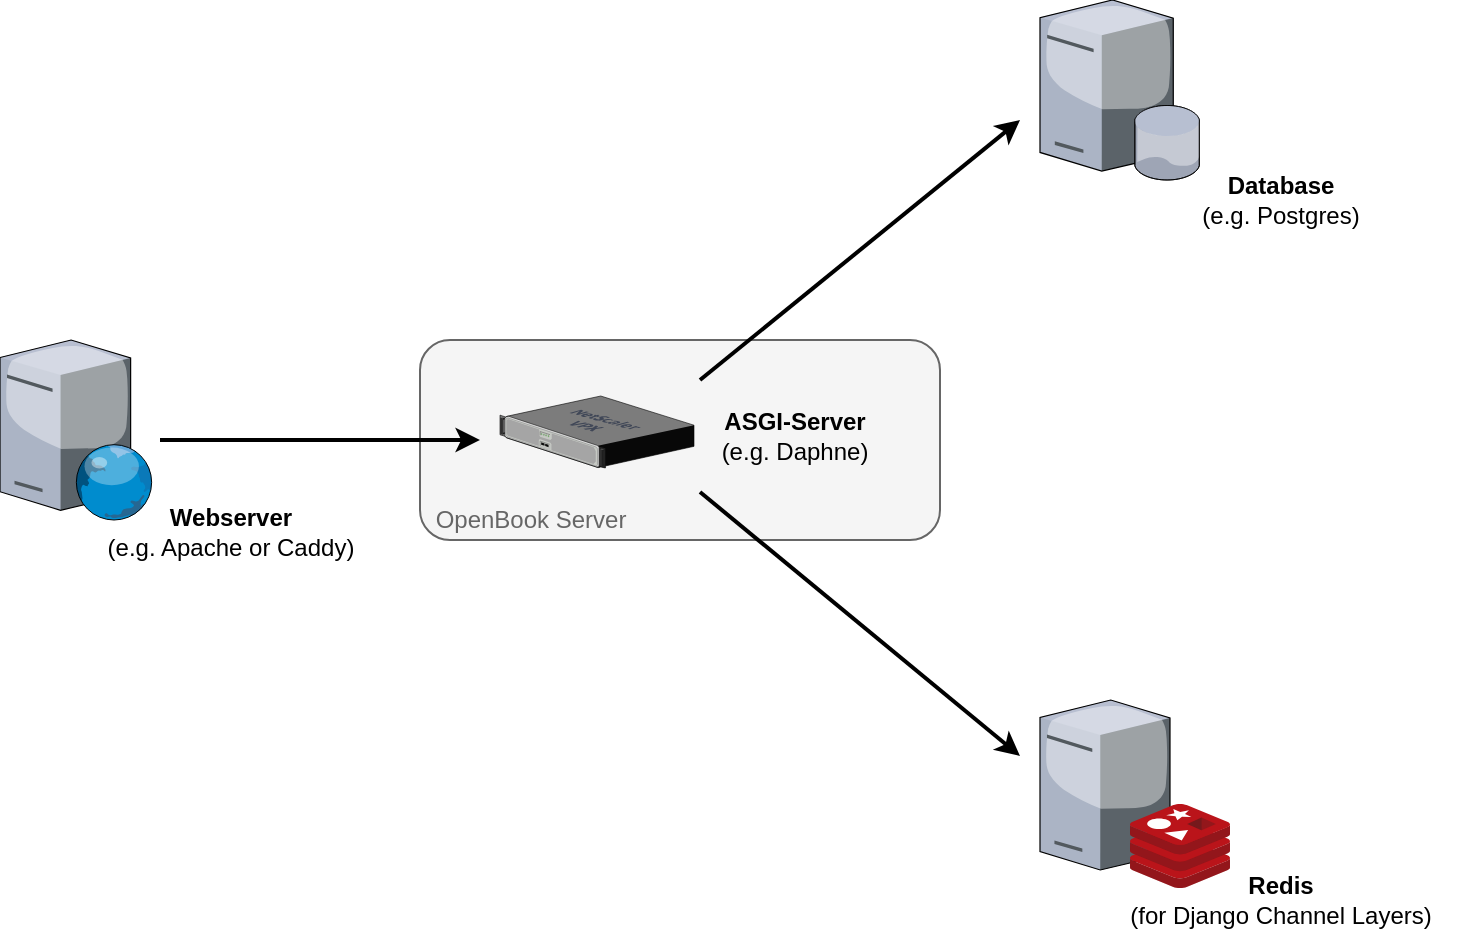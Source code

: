 <mxfile version="24.7.6">
  <diagram name="Seite-1" id="w_m7BjCKqZNsTvvnKteF">
    <mxGraphModel dx="1834" dy="1166" grid="1" gridSize="10" guides="1" tooltips="1" connect="1" arrows="1" fold="1" page="0" pageScale="1" pageWidth="827" pageHeight="1169" math="0" shadow="0">
      <root>
        <mxCell id="0" />
        <mxCell id="1" parent="0" />
        <mxCell id="GJldR5To6ET6LhqnBBBu-1" value="" style="rounded=1;whiteSpace=wrap;html=1;fillColor=#f5f5f5;fontColor=#333333;strokeColor=#666666;editable=1;movable=1;resizable=1;rotatable=1;deletable=1;locked=0;connectable=1;" parent="1" vertex="1">
          <mxGeometry x="-120" y="100" width="260" height="100" as="geometry" />
        </mxCell>
        <mxCell id="oOWXR82EzIr8iiE3WwQx-23" value="" style="group;editable=1;movable=1;resizable=1;rotatable=1;deletable=1;locked=0;connectable=1;" parent="1" vertex="1" connectable="0">
          <mxGeometry x="-330" y="100" width="190" height="116" as="geometry" />
        </mxCell>
        <mxCell id="oOWXR82EzIr8iiE3WwQx-11" value="" style="verticalLabelPosition=bottom;sketch=0;aspect=fixed;html=1;verticalAlign=top;strokeColor=none;align=center;outlineConnect=0;shape=mxgraph.citrix.web_server;editable=1;movable=1;resizable=1;rotatable=1;deletable=1;locked=0;connectable=1;" parent="oOWXR82EzIr8iiE3WwQx-23" vertex="1">
          <mxGeometry width="76.5" height="90" as="geometry" />
        </mxCell>
        <mxCell id="oOWXR82EzIr8iiE3WwQx-15" value="&lt;div&gt;&lt;b&gt;Webserver&lt;/b&gt;&lt;/div&gt;&lt;div&gt;(e.g. Apache or Caddy)&lt;br&gt;&lt;/div&gt;" style="text;html=1;align=center;verticalAlign=middle;resizable=1;points=[];autosize=1;strokeColor=none;fillColor=none;editable=1;movable=1;rotatable=1;deletable=1;locked=0;connectable=1;" parent="oOWXR82EzIr8iiE3WwQx-23" vertex="1">
          <mxGeometry x="40" y="76" width="150" height="40" as="geometry" />
        </mxCell>
        <mxCell id="oOWXR82EzIr8iiE3WwQx-24" value="" style="group;editable=1;movable=1;resizable=1;rotatable=1;deletable=1;locked=0;connectable=1;" parent="1" vertex="1" connectable="0">
          <mxGeometry x="190" y="280" width="210" height="120" as="geometry" />
        </mxCell>
        <mxCell id="oOWXR82EzIr8iiE3WwQx-10" value="&lt;div&gt;&lt;b&gt;Redis&lt;/b&gt;&lt;/div&gt;&lt;div&gt;(for Django Channel Layers)&lt;b&gt;&lt;br&gt;&lt;/b&gt;&lt;/div&gt;" style="text;html=1;align=center;verticalAlign=middle;resizable=1;points=[];autosize=1;strokeColor=none;fillColor=none;editable=1;movable=1;rotatable=1;deletable=1;locked=0;connectable=1;" parent="oOWXR82EzIr8iiE3WwQx-24" vertex="1">
          <mxGeometry x="30" y="80" width="180" height="40" as="geometry" />
        </mxCell>
        <mxCell id="oOWXR82EzIr8iiE3WwQx-14" value="" style="group;editable=1;movable=1;resizable=1;rotatable=1;deletable=1;locked=0;connectable=1;" parent="oOWXR82EzIr8iiE3WwQx-24" vertex="1" connectable="0">
          <mxGeometry width="95" height="94" as="geometry" />
        </mxCell>
        <mxCell id="oOWXR82EzIr8iiE3WwQx-13" value="" style="verticalLabelPosition=bottom;sketch=0;aspect=fixed;html=1;verticalAlign=top;strokeColor=none;align=center;outlineConnect=0;shape=mxgraph.citrix.license_server;editable=1;movable=1;resizable=1;rotatable=1;deletable=1;locked=0;connectable=1;" parent="oOWXR82EzIr8iiE3WwQx-14" vertex="1">
          <mxGeometry width="65" height="85" as="geometry" />
        </mxCell>
        <mxCell id="oOWXR82EzIr8iiE3WwQx-3" value="" style="image;sketch=0;aspect=fixed;html=1;points=[];align=center;fontSize=12;image=img/lib/mscae/Cache_Redis_Product.svg;editable=1;movable=1;resizable=1;rotatable=1;deletable=1;locked=0;connectable=1;" parent="oOWXR82EzIr8iiE3WwQx-14" vertex="1">
          <mxGeometry x="45" y="52" width="50" height="42" as="geometry" />
        </mxCell>
        <mxCell id="oOWXR82EzIr8iiE3WwQx-25" value="" style="group;editable=1;movable=1;resizable=1;rotatable=1;deletable=1;locked=0;connectable=1;" parent="1" vertex="1" connectable="0">
          <mxGeometry x="190" y="-70" width="170" height="120" as="geometry" />
        </mxCell>
        <mxCell id="oOWXR82EzIr8iiE3WwQx-22" value="" style="verticalLabelPosition=bottom;sketch=0;aspect=fixed;html=1;verticalAlign=top;strokeColor=none;align=center;outlineConnect=0;shape=mxgraph.citrix.database_server;editable=1;movable=1;resizable=1;rotatable=1;deletable=1;locked=0;connectable=1;" parent="oOWXR82EzIr8iiE3WwQx-25" vertex="1">
          <mxGeometry width="80" height="90" as="geometry" />
        </mxCell>
        <mxCell id="oOWXR82EzIr8iiE3WwQx-2" value="&lt;div&gt;&lt;b&gt;Database&lt;/b&gt;&lt;/div&gt;&lt;div&gt;(e.g. Postgres)&lt;/div&gt;" style="text;html=1;align=center;verticalAlign=middle;resizable=1;points=[];autosize=1;strokeColor=none;fillColor=none;editable=1;movable=1;rotatable=1;deletable=1;locked=0;connectable=1;" parent="oOWXR82EzIr8iiE3WwQx-25" vertex="1">
          <mxGeometry x="70" y="80" width="100" height="40" as="geometry" />
        </mxCell>
        <mxCell id="oOWXR82EzIr8iiE3WwQx-35" value="" style="group;editable=1;movable=1;resizable=1;rotatable=1;deletable=1;locked=0;connectable=1;" parent="1" vertex="1" connectable="0">
          <mxGeometry x="-80" y="128" width="197" height="40" as="geometry" />
        </mxCell>
        <mxCell id="oOWXR82EzIr8iiE3WwQx-27" value="" style="verticalLabelPosition=bottom;sketch=0;aspect=fixed;html=1;verticalAlign=top;strokeColor=none;align=center;outlineConnect=0;shape=mxgraph.citrix.netscaler_vpx;editable=1;movable=1;resizable=1;rotatable=1;deletable=1;locked=0;connectable=1;" parent="oOWXR82EzIr8iiE3WwQx-35" vertex="1">
          <mxGeometry width="97" height="36" as="geometry" />
        </mxCell>
        <mxCell id="oOWXR82EzIr8iiE3WwQx-29" value="&lt;div&gt;&lt;b&gt;ASGI-Server&lt;/b&gt;&lt;/div&gt;&lt;div&gt;(e.g. Daphne)&lt;br&gt;&lt;/div&gt;" style="text;html=1;align=center;verticalAlign=middle;resizable=1;points=[];autosize=1;strokeColor=none;fillColor=none;editable=1;movable=1;rotatable=1;deletable=1;locked=0;connectable=1;" parent="oOWXR82EzIr8iiE3WwQx-35" vertex="1">
          <mxGeometry x="97" width="100" height="40" as="geometry" />
        </mxCell>
        <mxCell id="oOWXR82EzIr8iiE3WwQx-36" value="" style="endArrow=classic;html=1;rounded=0;strokeWidth=2;shadow=0;editable=1;movable=1;resizable=1;rotatable=1;deletable=1;locked=0;connectable=1;" parent="1" edge="1">
          <mxGeometry width="50" height="50" relative="1" as="geometry">
            <mxPoint x="-250" y="150" as="sourcePoint" />
            <mxPoint x="-90" y="150" as="targetPoint" />
          </mxGeometry>
        </mxCell>
        <mxCell id="oOWXR82EzIr8iiE3WwQx-38" value="" style="endArrow=classic;html=1;rounded=0;strokeWidth=2;shadow=0;editable=1;movable=1;resizable=1;rotatable=1;deletable=1;locked=0;connectable=1;" parent="1" edge="1">
          <mxGeometry width="50" height="50" relative="1" as="geometry">
            <mxPoint x="20" y="176" as="sourcePoint" />
            <mxPoint x="180" y="308" as="targetPoint" />
          </mxGeometry>
        </mxCell>
        <mxCell id="oOWXR82EzIr8iiE3WwQx-37" value="" style="endArrow=classic;html=1;rounded=0;strokeWidth=2;shadow=0;editable=1;movable=1;resizable=1;rotatable=1;deletable=1;locked=0;connectable=1;" parent="1" edge="1">
          <mxGeometry width="50" height="50" relative="1" as="geometry">
            <mxPoint x="20" y="120" as="sourcePoint" />
            <mxPoint x="180" y="-10" as="targetPoint" />
          </mxGeometry>
        </mxCell>
        <mxCell id="GJldR5To6ET6LhqnBBBu-3" value="OpenBook Server" style="text;html=1;align=center;verticalAlign=middle;resizable=1;points=[];autosize=1;strokeColor=none;fillColor=none;fontColor=#666666;spacing=0;editable=1;movable=1;rotatable=1;deletable=1;locked=0;connectable=1;" parent="1" vertex="1">
          <mxGeometry x="-125" y="180" width="120" height="20" as="geometry" />
        </mxCell>
      </root>
    </mxGraphModel>
  </diagram>
</mxfile>
